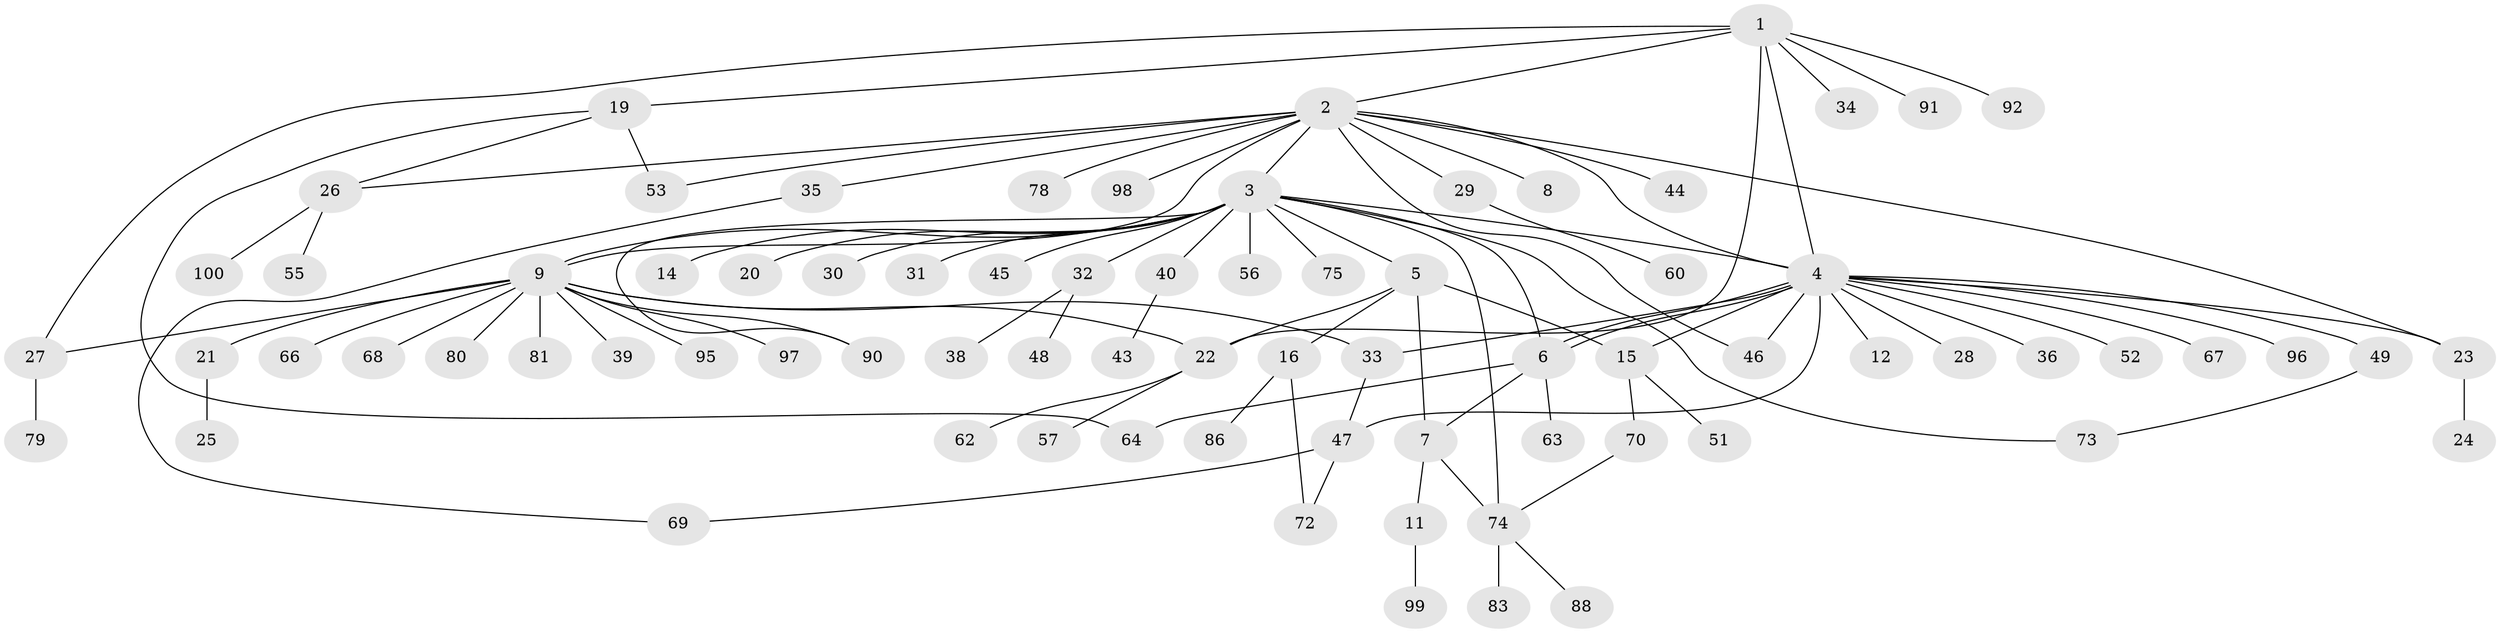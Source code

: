 // original degree distribution, {7: 0.03, 15: 0.02, 14: 0.01, 8: 0.01, 4: 0.07, 1: 0.53, 5: 0.04, 3: 0.06, 12: 0.01, 2: 0.22}
// Generated by graph-tools (version 1.1) at 2025/11/02/27/25 16:11:14]
// undirected, 77 vertices, 99 edges
graph export_dot {
graph [start="1"]
  node [color=gray90,style=filled];
  1 [super="+82"];
  2 [super="+87"];
  3 [super="+10"];
  4 [super="+13"];
  5 [super="+42"];
  6 [super="+94"];
  7 [super="+50"];
  8;
  9 [super="+61"];
  11 [super="+18"];
  12;
  14;
  15 [super="+17"];
  16 [super="+65"];
  19 [super="+77"];
  20;
  21;
  22 [super="+37"];
  23;
  24;
  25 [super="+59"];
  26 [super="+41"];
  27;
  28;
  29;
  30;
  31;
  32 [super="+93"];
  33 [super="+58"];
  34;
  35;
  36 [super="+84"];
  38;
  39;
  40 [super="+76"];
  43;
  44;
  45;
  46;
  47 [super="+71"];
  48;
  49;
  51 [super="+54"];
  52;
  53;
  55;
  56;
  57;
  60;
  62;
  63;
  64;
  66;
  67;
  68;
  69;
  70;
  72;
  73;
  74 [super="+89"];
  75;
  78 [super="+85"];
  79;
  80;
  81;
  83;
  86;
  88;
  90;
  91;
  92;
  95;
  96;
  97;
  98;
  99;
  100;
  1 -- 2;
  1 -- 4;
  1 -- 19;
  1 -- 22;
  1 -- 34;
  1 -- 92;
  1 -- 91;
  1 -- 27;
  2 -- 3;
  2 -- 8;
  2 -- 9;
  2 -- 23;
  2 -- 26;
  2 -- 29;
  2 -- 35;
  2 -- 44;
  2 -- 46;
  2 -- 53;
  2 -- 78;
  2 -- 98;
  2 -- 4;
  3 -- 4;
  3 -- 5;
  3 -- 6;
  3 -- 20;
  3 -- 30;
  3 -- 31;
  3 -- 32;
  3 -- 45;
  3 -- 56;
  3 -- 73;
  3 -- 74;
  3 -- 90;
  3 -- 40;
  3 -- 9;
  3 -- 75;
  3 -- 14;
  4 -- 6;
  4 -- 6;
  4 -- 12;
  4 -- 15;
  4 -- 36;
  4 -- 96;
  4 -- 33;
  4 -- 67;
  4 -- 46;
  4 -- 47;
  4 -- 49;
  4 -- 52;
  4 -- 23;
  4 -- 28;
  5 -- 7;
  5 -- 16 [weight=2];
  5 -- 22;
  5 -- 15;
  6 -- 63;
  6 -- 64;
  6 -- 7;
  7 -- 11;
  7 -- 74;
  9 -- 21;
  9 -- 27;
  9 -- 33;
  9 -- 39;
  9 -- 66;
  9 -- 68;
  9 -- 80;
  9 -- 81;
  9 -- 90;
  9 -- 95;
  9 -- 97;
  9 -- 22;
  11 -- 99;
  15 -- 51;
  15 -- 70;
  16 -- 72;
  16 -- 86;
  19 -- 53;
  19 -- 64;
  19 -- 26;
  21 -- 25;
  22 -- 62;
  22 -- 57;
  23 -- 24;
  26 -- 55;
  26 -- 100;
  27 -- 79;
  29 -- 60;
  32 -- 38;
  32 -- 48;
  33 -- 47;
  35 -- 69;
  40 -- 43;
  47 -- 72;
  47 -- 69;
  49 -- 73;
  70 -- 74;
  74 -- 83;
  74 -- 88;
}
